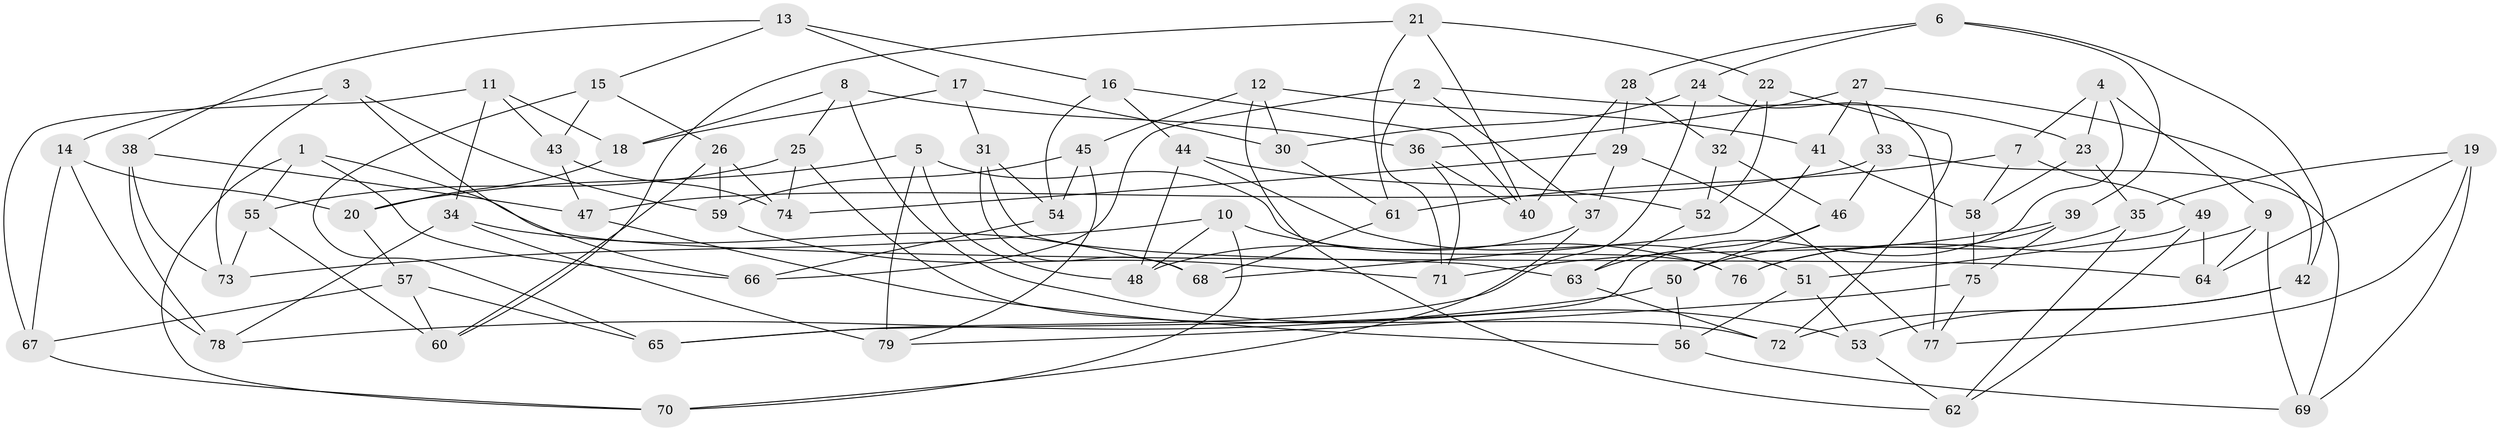 // coarse degree distribution, {4: 0.7446808510638298, 6: 0.06382978723404255, 5: 0.0425531914893617, 8: 0.0425531914893617, 3: 0.02127659574468085, 7: 0.06382978723404255, 12: 0.02127659574468085}
// Generated by graph-tools (version 1.1) at 2025/04/03/04/25 22:04:19]
// undirected, 79 vertices, 158 edges
graph export_dot {
graph [start="1"]
  node [color=gray90,style=filled];
  1;
  2;
  3;
  4;
  5;
  6;
  7;
  8;
  9;
  10;
  11;
  12;
  13;
  14;
  15;
  16;
  17;
  18;
  19;
  20;
  21;
  22;
  23;
  24;
  25;
  26;
  27;
  28;
  29;
  30;
  31;
  32;
  33;
  34;
  35;
  36;
  37;
  38;
  39;
  40;
  41;
  42;
  43;
  44;
  45;
  46;
  47;
  48;
  49;
  50;
  51;
  52;
  53;
  54;
  55;
  56;
  57;
  58;
  59;
  60;
  61;
  62;
  63;
  64;
  65;
  66;
  67;
  68;
  69;
  70;
  71;
  72;
  73;
  74;
  75;
  76;
  77;
  78;
  79;
  1 -- 70;
  1 -- 66;
  1 -- 64;
  1 -- 55;
  2 -- 66;
  2 -- 71;
  2 -- 23;
  2 -- 37;
  3 -- 14;
  3 -- 59;
  3 -- 66;
  3 -- 73;
  4 -- 65;
  4 -- 9;
  4 -- 7;
  4 -- 23;
  5 -- 79;
  5 -- 76;
  5 -- 20;
  5 -- 48;
  6 -- 39;
  6 -- 24;
  6 -- 42;
  6 -- 28;
  7 -- 61;
  7 -- 49;
  7 -- 58;
  8 -- 53;
  8 -- 36;
  8 -- 18;
  8 -- 25;
  9 -- 69;
  9 -- 76;
  9 -- 64;
  10 -- 73;
  10 -- 48;
  10 -- 70;
  10 -- 76;
  11 -- 43;
  11 -- 34;
  11 -- 67;
  11 -- 18;
  12 -- 30;
  12 -- 45;
  12 -- 62;
  12 -- 41;
  13 -- 38;
  13 -- 15;
  13 -- 17;
  13 -- 16;
  14 -- 20;
  14 -- 67;
  14 -- 78;
  15 -- 65;
  15 -- 26;
  15 -- 43;
  16 -- 40;
  16 -- 54;
  16 -- 44;
  17 -- 18;
  17 -- 30;
  17 -- 31;
  18 -- 20;
  19 -- 64;
  19 -- 35;
  19 -- 69;
  19 -- 77;
  20 -- 57;
  21 -- 61;
  21 -- 40;
  21 -- 22;
  21 -- 60;
  22 -- 72;
  22 -- 32;
  22 -- 52;
  23 -- 35;
  23 -- 58;
  24 -- 30;
  24 -- 65;
  24 -- 77;
  25 -- 55;
  25 -- 72;
  25 -- 74;
  26 -- 60;
  26 -- 59;
  26 -- 74;
  27 -- 33;
  27 -- 36;
  27 -- 42;
  27 -- 41;
  28 -- 32;
  28 -- 29;
  28 -- 40;
  29 -- 77;
  29 -- 74;
  29 -- 37;
  30 -- 61;
  31 -- 63;
  31 -- 54;
  31 -- 68;
  32 -- 46;
  32 -- 52;
  33 -- 46;
  33 -- 47;
  33 -- 69;
  34 -- 78;
  34 -- 79;
  34 -- 68;
  35 -- 62;
  35 -- 76;
  36 -- 40;
  36 -- 71;
  37 -- 48;
  37 -- 70;
  38 -- 47;
  38 -- 73;
  38 -- 78;
  39 -- 50;
  39 -- 71;
  39 -- 75;
  41 -- 68;
  41 -- 58;
  42 -- 53;
  42 -- 72;
  43 -- 74;
  43 -- 47;
  44 -- 51;
  44 -- 48;
  44 -- 52;
  45 -- 54;
  45 -- 59;
  45 -- 79;
  46 -- 50;
  46 -- 63;
  47 -- 56;
  49 -- 62;
  49 -- 51;
  49 -- 64;
  50 -- 56;
  50 -- 78;
  51 -- 56;
  51 -- 53;
  52 -- 63;
  53 -- 62;
  54 -- 66;
  55 -- 73;
  55 -- 60;
  56 -- 69;
  57 -- 67;
  57 -- 60;
  57 -- 65;
  58 -- 75;
  59 -- 71;
  61 -- 68;
  63 -- 72;
  67 -- 70;
  75 -- 79;
  75 -- 77;
}
